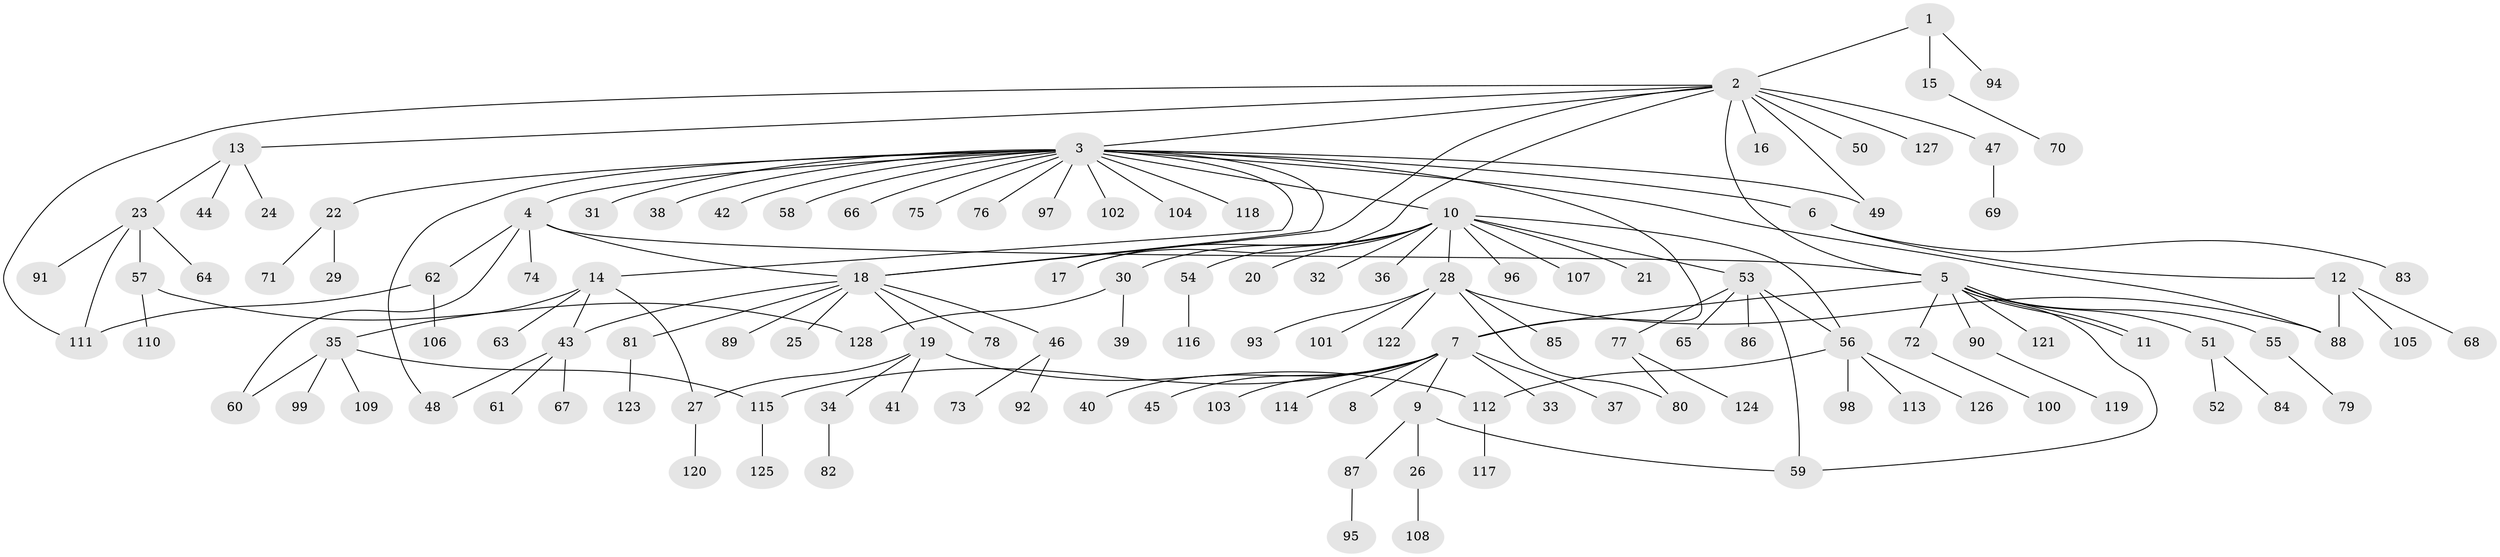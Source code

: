 // coarse degree distribution, {11: 0.02631578947368421, 22: 0.02631578947368421, 2: 0.10526315789473684, 8: 0.02631578947368421, 1: 0.6578947368421053, 6: 0.02631578947368421, 3: 0.07894736842105263, 4: 0.02631578947368421, 5: 0.02631578947368421}
// Generated by graph-tools (version 1.1) at 2025/18/03/04/25 18:18:25]
// undirected, 128 vertices, 149 edges
graph export_dot {
graph [start="1"]
  node [color=gray90,style=filled];
  1;
  2;
  3;
  4;
  5;
  6;
  7;
  8;
  9;
  10;
  11;
  12;
  13;
  14;
  15;
  16;
  17;
  18;
  19;
  20;
  21;
  22;
  23;
  24;
  25;
  26;
  27;
  28;
  29;
  30;
  31;
  32;
  33;
  34;
  35;
  36;
  37;
  38;
  39;
  40;
  41;
  42;
  43;
  44;
  45;
  46;
  47;
  48;
  49;
  50;
  51;
  52;
  53;
  54;
  55;
  56;
  57;
  58;
  59;
  60;
  61;
  62;
  63;
  64;
  65;
  66;
  67;
  68;
  69;
  70;
  71;
  72;
  73;
  74;
  75;
  76;
  77;
  78;
  79;
  80;
  81;
  82;
  83;
  84;
  85;
  86;
  87;
  88;
  89;
  90;
  91;
  92;
  93;
  94;
  95;
  96;
  97;
  98;
  99;
  100;
  101;
  102;
  103;
  104;
  105;
  106;
  107;
  108;
  109;
  110;
  111;
  112;
  113;
  114;
  115;
  116;
  117;
  118;
  119;
  120;
  121;
  122;
  123;
  124;
  125;
  126;
  127;
  128;
  1 -- 2;
  1 -- 15;
  1 -- 94;
  2 -- 3;
  2 -- 5;
  2 -- 13;
  2 -- 16;
  2 -- 17;
  2 -- 18;
  2 -- 47;
  2 -- 49;
  2 -- 50;
  2 -- 111;
  2 -- 127;
  3 -- 4;
  3 -- 6;
  3 -- 7;
  3 -- 10;
  3 -- 14;
  3 -- 18;
  3 -- 22;
  3 -- 31;
  3 -- 38;
  3 -- 42;
  3 -- 48;
  3 -- 49;
  3 -- 58;
  3 -- 66;
  3 -- 75;
  3 -- 76;
  3 -- 88;
  3 -- 97;
  3 -- 102;
  3 -- 104;
  3 -- 118;
  4 -- 5;
  4 -- 18;
  4 -- 60;
  4 -- 62;
  4 -- 74;
  5 -- 7;
  5 -- 11;
  5 -- 11;
  5 -- 51;
  5 -- 55;
  5 -- 59;
  5 -- 72;
  5 -- 90;
  5 -- 121;
  6 -- 12;
  6 -- 83;
  7 -- 8;
  7 -- 9;
  7 -- 33;
  7 -- 37;
  7 -- 40;
  7 -- 45;
  7 -- 103;
  7 -- 114;
  7 -- 115;
  9 -- 26;
  9 -- 59;
  9 -- 87;
  10 -- 17;
  10 -- 20;
  10 -- 21;
  10 -- 28;
  10 -- 30;
  10 -- 32;
  10 -- 36;
  10 -- 53;
  10 -- 54;
  10 -- 56;
  10 -- 96;
  10 -- 107;
  12 -- 68;
  12 -- 88;
  12 -- 105;
  13 -- 23;
  13 -- 24;
  13 -- 44;
  14 -- 27;
  14 -- 35;
  14 -- 43;
  14 -- 63;
  15 -- 70;
  18 -- 19;
  18 -- 25;
  18 -- 43;
  18 -- 46;
  18 -- 78;
  18 -- 81;
  18 -- 89;
  19 -- 27;
  19 -- 34;
  19 -- 41;
  19 -- 112;
  22 -- 29;
  22 -- 71;
  23 -- 57;
  23 -- 64;
  23 -- 91;
  23 -- 111;
  26 -- 108;
  27 -- 120;
  28 -- 80;
  28 -- 85;
  28 -- 88;
  28 -- 93;
  28 -- 101;
  28 -- 122;
  30 -- 39;
  30 -- 128;
  34 -- 82;
  35 -- 60;
  35 -- 99;
  35 -- 109;
  35 -- 115;
  43 -- 48;
  43 -- 61;
  43 -- 67;
  46 -- 73;
  46 -- 92;
  47 -- 69;
  51 -- 52;
  51 -- 84;
  53 -- 56;
  53 -- 59;
  53 -- 65;
  53 -- 77;
  53 -- 86;
  54 -- 116;
  55 -- 79;
  56 -- 98;
  56 -- 112;
  56 -- 113;
  56 -- 126;
  57 -- 110;
  57 -- 128;
  62 -- 106;
  62 -- 111;
  72 -- 100;
  77 -- 80;
  77 -- 124;
  81 -- 123;
  87 -- 95;
  90 -- 119;
  112 -- 117;
  115 -- 125;
}
